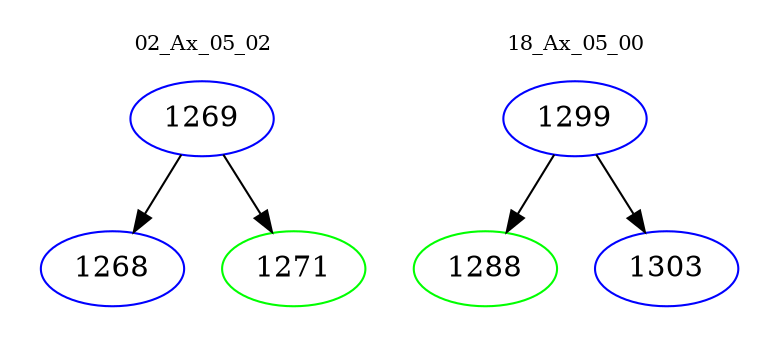 digraph{
subgraph cluster_0 {
color = white
label = "02_Ax_05_02";
fontsize=10;
T0_1269 [label="1269", color="blue"]
T0_1269 -> T0_1268 [color="black"]
T0_1268 [label="1268", color="blue"]
T0_1269 -> T0_1271 [color="black"]
T0_1271 [label="1271", color="green"]
}
subgraph cluster_1 {
color = white
label = "18_Ax_05_00";
fontsize=10;
T1_1299 [label="1299", color="blue"]
T1_1299 -> T1_1288 [color="black"]
T1_1288 [label="1288", color="green"]
T1_1299 -> T1_1303 [color="black"]
T1_1303 [label="1303", color="blue"]
}
}
